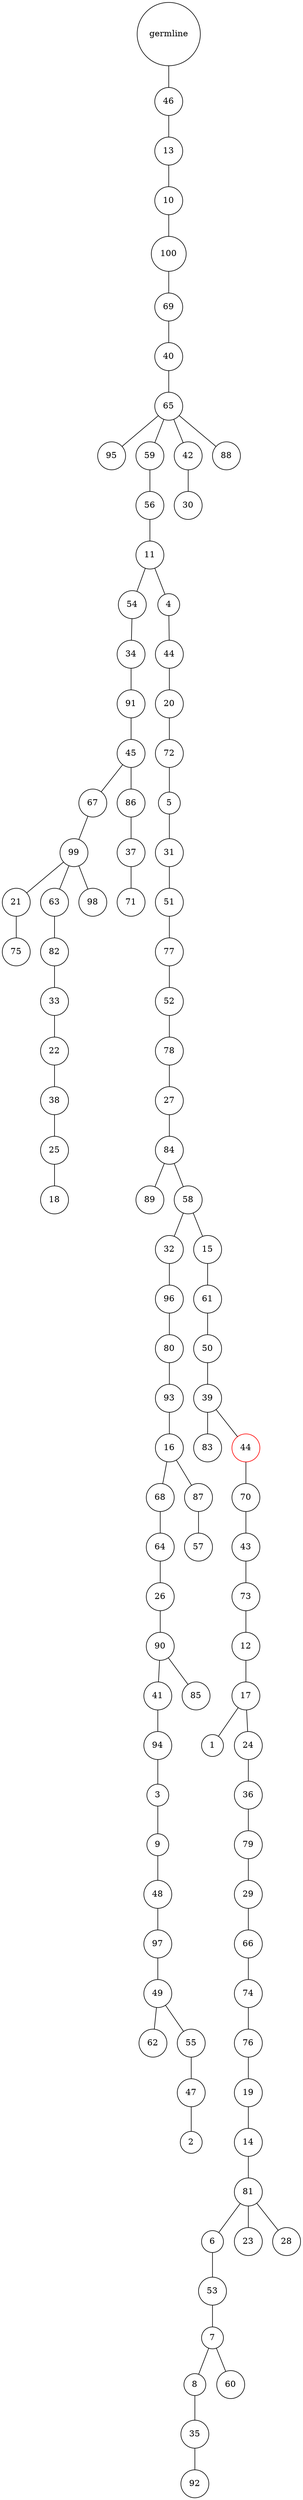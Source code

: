 graph {
	rankdir=UD;
	splines=line;
	node [shape=circle]
	"0x7f9c555002b0" [label="germline"];
	"0x7f9c555002e0" [label="46"];
	"0x7f9c555002b0" -- "0x7f9c555002e0" ;
	"0x7f9c55500310" [label="13"];
	"0x7f9c555002e0" -- "0x7f9c55500310" ;
	"0x7f9c55500340" [label="10"];
	"0x7f9c55500310" -- "0x7f9c55500340" ;
	"0x7f9c55500370" [label="100"];
	"0x7f9c55500340" -- "0x7f9c55500370" ;
	"0x7f9c555003a0" [label="69"];
	"0x7f9c55500370" -- "0x7f9c555003a0" ;
	"0x7f9c555003d0" [label="40"];
	"0x7f9c555003a0" -- "0x7f9c555003d0" ;
	"0x7f9c55500400" [label="65"];
	"0x7f9c555003d0" -- "0x7f9c55500400" ;
	"0x7f9c55500430" [label="95"];
	"0x7f9c55500400" -- "0x7f9c55500430" ;
	"0x7f9c55500460" [label="59"];
	"0x7f9c55500400" -- "0x7f9c55500460" ;
	"0x7f9c55500490" [label="56"];
	"0x7f9c55500460" -- "0x7f9c55500490" ;
	"0x7f9c555004c0" [label="11"];
	"0x7f9c55500490" -- "0x7f9c555004c0" ;
	"0x7f9c555004f0" [label="54"];
	"0x7f9c555004c0" -- "0x7f9c555004f0" ;
	"0x7f9c55500520" [label="34"];
	"0x7f9c555004f0" -- "0x7f9c55500520" ;
	"0x7f9c55500550" [label="91"];
	"0x7f9c55500520" -- "0x7f9c55500550" ;
	"0x7f9c55500580" [label="45"];
	"0x7f9c55500550" -- "0x7f9c55500580" ;
	"0x7f9c555005b0" [label="67"];
	"0x7f9c55500580" -- "0x7f9c555005b0" ;
	"0x7f9c555005e0" [label="99"];
	"0x7f9c555005b0" -- "0x7f9c555005e0" ;
	"0x7f9c55500610" [label="21"];
	"0x7f9c555005e0" -- "0x7f9c55500610" ;
	"0x7f9c55500640" [label="75"];
	"0x7f9c55500610" -- "0x7f9c55500640" ;
	"0x7f9c55500670" [label="63"];
	"0x7f9c555005e0" -- "0x7f9c55500670" ;
	"0x7f9c555006a0" [label="82"];
	"0x7f9c55500670" -- "0x7f9c555006a0" ;
	"0x7f9c555006d0" [label="33"];
	"0x7f9c555006a0" -- "0x7f9c555006d0" ;
	"0x7f9c55500700" [label="22"];
	"0x7f9c555006d0" -- "0x7f9c55500700" ;
	"0x7f9c55500730" [label="38"];
	"0x7f9c55500700" -- "0x7f9c55500730" ;
	"0x7f9c55500760" [label="25"];
	"0x7f9c55500730" -- "0x7f9c55500760" ;
	"0x7f9c55500790" [label="18"];
	"0x7f9c55500760" -- "0x7f9c55500790" ;
	"0x7f9c555007c0" [label="98"];
	"0x7f9c555005e0" -- "0x7f9c555007c0" ;
	"0x7f9c555007f0" [label="86"];
	"0x7f9c55500580" -- "0x7f9c555007f0" ;
	"0x7f9c55500820" [label="37"];
	"0x7f9c555007f0" -- "0x7f9c55500820" ;
	"0x7f9c55500850" [label="71"];
	"0x7f9c55500820" -- "0x7f9c55500850" ;
	"0x7f9c55500880" [label="4"];
	"0x7f9c555004c0" -- "0x7f9c55500880" ;
	"0x7f9c555008b0" [label="44"];
	"0x7f9c55500880" -- "0x7f9c555008b0" ;
	"0x7f9c555008e0" [label="20"];
	"0x7f9c555008b0" -- "0x7f9c555008e0" ;
	"0x7f9c55500910" [label="72"];
	"0x7f9c555008e0" -- "0x7f9c55500910" ;
	"0x7f9c55500940" [label="5"];
	"0x7f9c55500910" -- "0x7f9c55500940" ;
	"0x7f9c55500970" [label="31"];
	"0x7f9c55500940" -- "0x7f9c55500970" ;
	"0x7f9c555009a0" [label="51"];
	"0x7f9c55500970" -- "0x7f9c555009a0" ;
	"0x7f9c555009d0" [label="77"];
	"0x7f9c555009a0" -- "0x7f9c555009d0" ;
	"0x7f9c55500a00" [label="52"];
	"0x7f9c555009d0" -- "0x7f9c55500a00" ;
	"0x7f9c55500a30" [label="78"];
	"0x7f9c55500a00" -- "0x7f9c55500a30" ;
	"0x7f9c55500a60" [label="27"];
	"0x7f9c55500a30" -- "0x7f9c55500a60" ;
	"0x7f9c55500a90" [label="84"];
	"0x7f9c55500a60" -- "0x7f9c55500a90" ;
	"0x7f9c55500ac0" [label="89"];
	"0x7f9c55500a90" -- "0x7f9c55500ac0" ;
	"0x7f9c55500af0" [label="58"];
	"0x7f9c55500a90" -- "0x7f9c55500af0" ;
	"0x7f9c55500b20" [label="32"];
	"0x7f9c55500af0" -- "0x7f9c55500b20" ;
	"0x7f9c55500b50" [label="96"];
	"0x7f9c55500b20" -- "0x7f9c55500b50" ;
	"0x7f9c55500b80" [label="80"];
	"0x7f9c55500b50" -- "0x7f9c55500b80" ;
	"0x7f9c55500bb0" [label="93"];
	"0x7f9c55500b80" -- "0x7f9c55500bb0" ;
	"0x7f9c55500be0" [label="16"];
	"0x7f9c55500bb0" -- "0x7f9c55500be0" ;
	"0x7f9c55500c10" [label="68"];
	"0x7f9c55500be0" -- "0x7f9c55500c10" ;
	"0x7f9c55500c40" [label="64"];
	"0x7f9c55500c10" -- "0x7f9c55500c40" ;
	"0x7f9c55500c70" [label="26"];
	"0x7f9c55500c40" -- "0x7f9c55500c70" ;
	"0x7f9c55500ca0" [label="90"];
	"0x7f9c55500c70" -- "0x7f9c55500ca0" ;
	"0x7f9c55500cd0" [label="41"];
	"0x7f9c55500ca0" -- "0x7f9c55500cd0" ;
	"0x7f9c55500d00" [label="94"];
	"0x7f9c55500cd0" -- "0x7f9c55500d00" ;
	"0x7f9c55500d30" [label="3"];
	"0x7f9c55500d00" -- "0x7f9c55500d30" ;
	"0x7f9c55500d60" [label="9"];
	"0x7f9c55500d30" -- "0x7f9c55500d60" ;
	"0x7f9c55500d90" [label="48"];
	"0x7f9c55500d60" -- "0x7f9c55500d90" ;
	"0x7f9c55500dc0" [label="97"];
	"0x7f9c55500d90" -- "0x7f9c55500dc0" ;
	"0x7f9c55500df0" [label="49"];
	"0x7f9c55500dc0" -- "0x7f9c55500df0" ;
	"0x7f9c55500e20" [label="62"];
	"0x7f9c55500df0" -- "0x7f9c55500e20" ;
	"0x7f9c55500e50" [label="55"];
	"0x7f9c55500df0" -- "0x7f9c55500e50" ;
	"0x7f9c55500e80" [label="47"];
	"0x7f9c55500e50" -- "0x7f9c55500e80" ;
	"0x7f9c55500eb0" [label="2"];
	"0x7f9c55500e80" -- "0x7f9c55500eb0" ;
	"0x7f9c55500ee0" [label="85"];
	"0x7f9c55500ca0" -- "0x7f9c55500ee0" ;
	"0x7f9c55500f10" [label="87"];
	"0x7f9c55500be0" -- "0x7f9c55500f10" ;
	"0x7f9c55500f40" [label="57"];
	"0x7f9c55500f10" -- "0x7f9c55500f40" ;
	"0x7f9c55500f70" [label="15"];
	"0x7f9c55500af0" -- "0x7f9c55500f70" ;
	"0x7f9c55500fa0" [label="61"];
	"0x7f9c55500f70" -- "0x7f9c55500fa0" ;
	"0x7f9c55500fd0" [label="50"];
	"0x7f9c55500fa0" -- "0x7f9c55500fd0" ;
	"0x7f9c55508040" [label="39"];
	"0x7f9c55500fd0" -- "0x7f9c55508040" ;
	"0x7f9c55508070" [label="83"];
	"0x7f9c55508040" -- "0x7f9c55508070" ;
	"0x7f9c555080a0" [label="44",color="red"];
	"0x7f9c55508040" -- "0x7f9c555080a0" ;
	"0x7f9c555080d0" [label="70"];
	"0x7f9c555080a0" -- "0x7f9c555080d0" ;
	"0x7f9c55508100" [label="43"];
	"0x7f9c555080d0" -- "0x7f9c55508100" ;
	"0x7f9c55508130" [label="73"];
	"0x7f9c55508100" -- "0x7f9c55508130" ;
	"0x7f9c55508160" [label="12"];
	"0x7f9c55508130" -- "0x7f9c55508160" ;
	"0x7f9c55508190" [label="17"];
	"0x7f9c55508160" -- "0x7f9c55508190" ;
	"0x7f9c555081c0" [label="1"];
	"0x7f9c55508190" -- "0x7f9c555081c0" ;
	"0x7f9c555081f0" [label="24"];
	"0x7f9c55508190" -- "0x7f9c555081f0" ;
	"0x7f9c55508220" [label="36"];
	"0x7f9c555081f0" -- "0x7f9c55508220" ;
	"0x7f9c55508250" [label="79"];
	"0x7f9c55508220" -- "0x7f9c55508250" ;
	"0x7f9c55508280" [label="29"];
	"0x7f9c55508250" -- "0x7f9c55508280" ;
	"0x7f9c555082b0" [label="66"];
	"0x7f9c55508280" -- "0x7f9c555082b0" ;
	"0x7f9c555082e0" [label="74"];
	"0x7f9c555082b0" -- "0x7f9c555082e0" ;
	"0x7f9c55508310" [label="76"];
	"0x7f9c555082e0" -- "0x7f9c55508310" ;
	"0x7f9c55508340" [label="19"];
	"0x7f9c55508310" -- "0x7f9c55508340" ;
	"0x7f9c55508370" [label="14"];
	"0x7f9c55508340" -- "0x7f9c55508370" ;
	"0x7f9c555083a0" [label="81"];
	"0x7f9c55508370" -- "0x7f9c555083a0" ;
	"0x7f9c555083d0" [label="6"];
	"0x7f9c555083a0" -- "0x7f9c555083d0" ;
	"0x7f9c55508400" [label="53"];
	"0x7f9c555083d0" -- "0x7f9c55508400" ;
	"0x7f9c55508430" [label="7"];
	"0x7f9c55508400" -- "0x7f9c55508430" ;
	"0x7f9c55508460" [label="8"];
	"0x7f9c55508430" -- "0x7f9c55508460" ;
	"0x7f9c55508490" [label="35"];
	"0x7f9c55508460" -- "0x7f9c55508490" ;
	"0x7f9c555084c0" [label="92"];
	"0x7f9c55508490" -- "0x7f9c555084c0" ;
	"0x7f9c555084f0" [label="60"];
	"0x7f9c55508430" -- "0x7f9c555084f0" ;
	"0x7f9c55508520" [label="23"];
	"0x7f9c555083a0" -- "0x7f9c55508520" ;
	"0x7f9c55508550" [label="28"];
	"0x7f9c555083a0" -- "0x7f9c55508550" ;
	"0x7f9c55508580" [label="42"];
	"0x7f9c55500400" -- "0x7f9c55508580" ;
	"0x7f9c555085b0" [label="30"];
	"0x7f9c55508580" -- "0x7f9c555085b0" ;
	"0x7f9c555085e0" [label="88"];
	"0x7f9c55500400" -- "0x7f9c555085e0" ;
}
